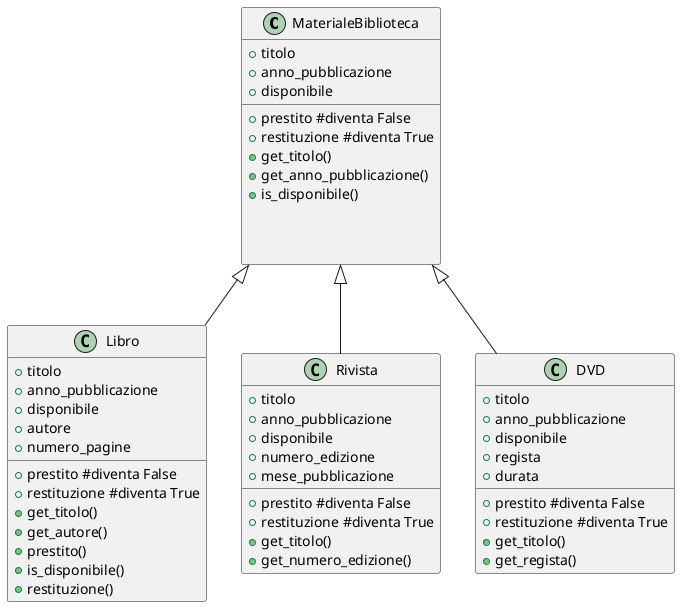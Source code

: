 @startuml
MaterialeBiblioteca ^-- Libro
MaterialeBiblioteca ^-- Rivista
MaterialeBiblioteca ^-- DVD
class MaterialeBiblioteca {
    +titolo
    +anno_pubblicazione
    +disponibile
    __
    +prestito #diventa False
    +restituzione #diventa True
    +get_titolo()
    +get_anno_pubblicazione()
    +is_disponibile()
    
    

}
class Libro {
    +titolo
    +anno_pubblicazione
    +disponibile
    +autore
    +numero_pagine
    __
    +prestito #diventa False
    +restituzione #diventa True
    +get_titolo()
    +get_autore()
    +prestito()
    +is_disponibile()
    +restituzione()
}
class Rivista {
    +titolo
    +anno_pubblicazione
    +disponibile
    +numero_edizione
    +mese_pubblicazione
    __
    +prestito #diventa False
    +restituzione #diventa True
    +get_titolo()
    +get_numero_edizione()
}
class DVD {
    +titolo
    +anno_pubblicazione
    +disponibile
    +regista
    +durata
    __
    +prestito #diventa False
    +restituzione #diventa True
    +get_titolo()
    +get_regista()
}
@enduml